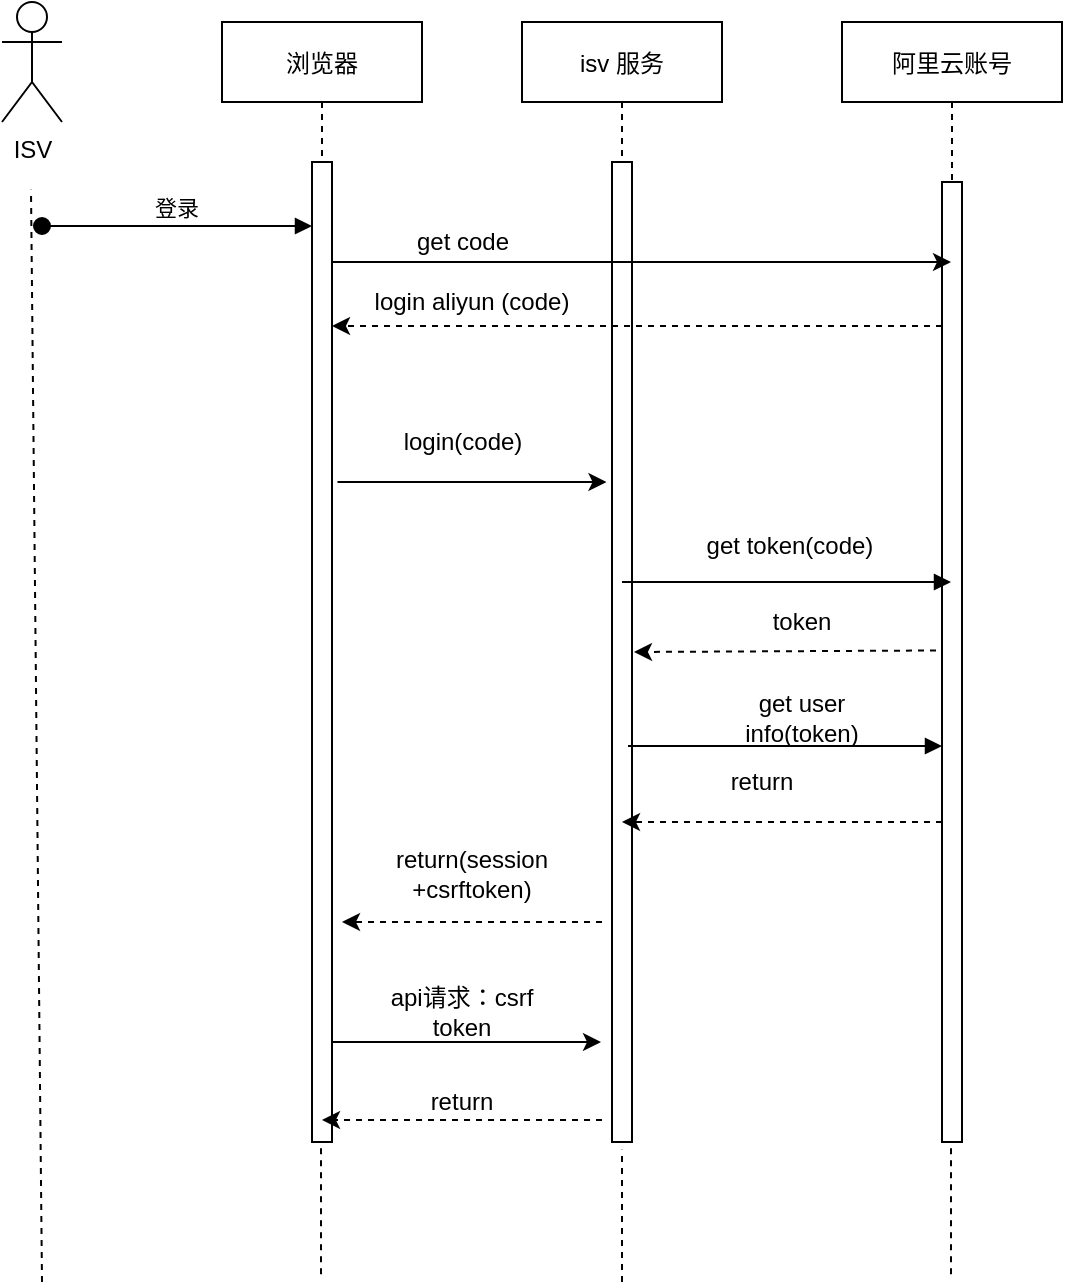 <mxfile version="15.5.9" type="github">
  <diagram id="k1U1VK4MhbJmTxm8Y2gW" name="Page-1">
    <mxGraphModel dx="2125" dy="784" grid="1" gridSize="10" guides="1" tooltips="1" connect="1" arrows="1" fold="1" page="1" pageScale="1" pageWidth="827" pageHeight="1169" math="0" shadow="0">
      <root>
        <mxCell id="0" />
        <mxCell id="1" parent="0" />
        <mxCell id="b32HfCcWXPxncMqtOsbY-2" value="isv 服务" style="shape=umlLifeline;perimeter=lifelinePerimeter;container=1;collapsible=0;recursiveResize=0;rounded=0;shadow=0;strokeWidth=1;" vertex="1" parent="1">
          <mxGeometry x="230" y="90" width="100" height="560" as="geometry" />
        </mxCell>
        <mxCell id="b32HfCcWXPxncMqtOsbY-3" value="" style="points=[];perimeter=orthogonalPerimeter;rounded=0;shadow=0;strokeWidth=1;" vertex="1" parent="b32HfCcWXPxncMqtOsbY-2">
          <mxGeometry x="45" y="70" width="10" height="490" as="geometry" />
        </mxCell>
        <mxCell id="b32HfCcWXPxncMqtOsbY-4" value="阿里云账号" style="shape=umlLifeline;perimeter=lifelinePerimeter;container=1;collapsible=0;recursiveResize=0;rounded=0;shadow=0;strokeWidth=1;" vertex="1" parent="1">
          <mxGeometry x="390" y="90" width="110" height="560" as="geometry" />
        </mxCell>
        <mxCell id="b32HfCcWXPxncMqtOsbY-5" value="" style="points=[];perimeter=orthogonalPerimeter;rounded=0;shadow=0;strokeWidth=1;" vertex="1" parent="b32HfCcWXPxncMqtOsbY-4">
          <mxGeometry x="50" y="80" width="10" height="480" as="geometry" />
        </mxCell>
        <mxCell id="b32HfCcWXPxncMqtOsbY-7" value="ISV" style="shape=umlActor;verticalLabelPosition=bottom;verticalAlign=top;html=1;outlineConnect=0;" vertex="1" parent="1">
          <mxGeometry x="-30" y="80" width="30" height="60" as="geometry" />
        </mxCell>
        <mxCell id="b32HfCcWXPxncMqtOsbY-15" value="get token(code)" style="text;html=1;strokeColor=none;fillColor=none;align=center;verticalAlign=middle;whiteSpace=wrap;rounded=0;" vertex="1" parent="1">
          <mxGeometry x="314" y="342" width="100" height="20" as="geometry" />
        </mxCell>
        <mxCell id="b32HfCcWXPxncMqtOsbY-16" value="" style="verticalAlign=bottom;endArrow=block;shadow=0;strokeWidth=1;" edge="1" parent="1">
          <mxGeometry x="0.552" y="23" relative="1" as="geometry">
            <mxPoint x="283" y="452" as="sourcePoint" />
            <mxPoint x="440" y="452" as="targetPoint" />
            <mxPoint as="offset" />
          </mxGeometry>
        </mxCell>
        <mxCell id="b32HfCcWXPxncMqtOsbY-17" value="" style="endArrow=classic;html=1;dashed=1;" edge="1" parent="1">
          <mxGeometry width="50" height="50" relative="1" as="geometry">
            <mxPoint x="440" y="490" as="sourcePoint" />
            <mxPoint x="280" y="490" as="targetPoint" />
          </mxGeometry>
        </mxCell>
        <mxCell id="b32HfCcWXPxncMqtOsbY-18" value="get user info(token)" style="text;html=1;strokeColor=none;fillColor=none;align=center;verticalAlign=middle;whiteSpace=wrap;rounded=0;" vertex="1" parent="1">
          <mxGeometry x="320" y="428" width="100" height="20" as="geometry" />
        </mxCell>
        <mxCell id="b32HfCcWXPxncMqtOsbY-19" value="api请求：csrf token" style="text;html=1;strokeColor=none;fillColor=none;align=center;verticalAlign=middle;whiteSpace=wrap;rounded=0;" vertex="1" parent="1">
          <mxGeometry x="150" y="575" width="100" height="20" as="geometry" />
        </mxCell>
        <mxCell id="b32HfCcWXPxncMqtOsbY-20" value="" style="endArrow=none;dashed=1;html=1;entryX=0.5;entryY=1.008;entryDx=0;entryDy=0;entryPerimeter=0;" edge="1" parent="1" target="b32HfCcWXPxncMqtOsbY-3">
          <mxGeometry width="50" height="50" relative="1" as="geometry">
            <mxPoint x="280" y="720" as="sourcePoint" />
            <mxPoint x="200" y="630" as="targetPoint" />
          </mxGeometry>
        </mxCell>
        <mxCell id="b32HfCcWXPxncMqtOsbY-21" value="" style="endArrow=none;dashed=1;html=1;entryX=0.5;entryY=1.008;entryDx=0;entryDy=0;entryPerimeter=0;" edge="1" parent="1">
          <mxGeometry width="50" height="50" relative="1" as="geometry">
            <mxPoint x="444.5" y="716.08" as="sourcePoint" />
            <mxPoint x="444.5" y="650" as="targetPoint" />
          </mxGeometry>
        </mxCell>
        <mxCell id="b32HfCcWXPxncMqtOsbY-23" value="" style="endArrow=none;dashed=1;html=1;entryX=0.5;entryY=1.008;entryDx=0;entryDy=0;entryPerimeter=0;" edge="1" parent="1">
          <mxGeometry width="50" height="50" relative="1" as="geometry">
            <mxPoint x="-10" y="720" as="sourcePoint" />
            <mxPoint x="-15.5" y="173.92" as="targetPoint" />
          </mxGeometry>
        </mxCell>
        <mxCell id="b32HfCcWXPxncMqtOsbY-24" value="浏览器" style="shape=umlLifeline;perimeter=lifelinePerimeter;container=1;collapsible=0;recursiveResize=0;rounded=0;shadow=0;strokeWidth=1;" vertex="1" parent="1">
          <mxGeometry x="80" y="90" width="100" height="560" as="geometry" />
        </mxCell>
        <mxCell id="b32HfCcWXPxncMqtOsbY-25" value="" style="points=[];perimeter=orthogonalPerimeter;rounded=0;shadow=0;strokeWidth=1;" vertex="1" parent="b32HfCcWXPxncMqtOsbY-24">
          <mxGeometry x="45" y="70" width="10" height="490" as="geometry" />
        </mxCell>
        <mxCell id="b32HfCcWXPxncMqtOsbY-26" value="登录" style="verticalAlign=bottom;startArrow=oval;endArrow=block;startSize=8;shadow=0;strokeWidth=1;" edge="1" parent="b32HfCcWXPxncMqtOsbY-24">
          <mxGeometry relative="1" as="geometry">
            <mxPoint x="-90" y="102" as="sourcePoint" />
            <mxPoint x="45" y="102" as="targetPoint" />
          </mxGeometry>
        </mxCell>
        <mxCell id="b32HfCcWXPxncMqtOsbY-27" value="" style="endArrow=classic;html=1;" edge="1" parent="b32HfCcWXPxncMqtOsbY-24" target="b32HfCcWXPxncMqtOsbY-4">
          <mxGeometry width="50" height="50" relative="1" as="geometry">
            <mxPoint x="55.5" y="120" as="sourcePoint" />
            <mxPoint x="190" y="120" as="targetPoint" />
          </mxGeometry>
        </mxCell>
        <mxCell id="b32HfCcWXPxncMqtOsbY-50" value="" style="endArrow=classic;html=1;" edge="1" parent="b32HfCcWXPxncMqtOsbY-24">
          <mxGeometry width="50" height="50" relative="1" as="geometry">
            <mxPoint x="55" y="510" as="sourcePoint" />
            <mxPoint x="189.5" y="510" as="targetPoint" />
          </mxGeometry>
        </mxCell>
        <mxCell id="b32HfCcWXPxncMqtOsbY-31" value="" style="endArrow=classic;html=1;dashed=1;" edge="1" parent="1">
          <mxGeometry width="50" height="50" relative="1" as="geometry">
            <mxPoint x="270" y="540" as="sourcePoint" />
            <mxPoint x="140" y="540" as="targetPoint" />
          </mxGeometry>
        </mxCell>
        <mxCell id="b32HfCcWXPxncMqtOsbY-32" value="return(session&lt;br&gt;+csrftoken)" style="text;html=1;strokeColor=none;fillColor=none;align=center;verticalAlign=middle;whiteSpace=wrap;rounded=0;" vertex="1" parent="1">
          <mxGeometry x="155" y="506" width="100" height="20" as="geometry" />
        </mxCell>
        <mxCell id="b32HfCcWXPxncMqtOsbY-33" value="" style="endArrow=none;dashed=1;html=1;entryX=0.5;entryY=1.008;entryDx=0;entryDy=0;entryPerimeter=0;" edge="1" parent="1">
          <mxGeometry width="50" height="50" relative="1" as="geometry">
            <mxPoint x="129.5" y="716.08" as="sourcePoint" />
            <mxPoint x="129.5" y="650" as="targetPoint" />
          </mxGeometry>
        </mxCell>
        <mxCell id="b32HfCcWXPxncMqtOsbY-35" value="" style="endArrow=classic;html=1;" edge="1" parent="1">
          <mxGeometry width="50" height="50" relative="1" as="geometry">
            <mxPoint x="137.75" y="320" as="sourcePoint" />
            <mxPoint x="272.25" y="320" as="targetPoint" />
          </mxGeometry>
        </mxCell>
        <mxCell id="b32HfCcWXPxncMqtOsbY-37" value="get code" style="text;html=1;align=center;verticalAlign=middle;resizable=0;points=[];autosize=1;strokeColor=none;fillColor=none;" vertex="1" parent="1">
          <mxGeometry x="170" y="190" width="60" height="20" as="geometry" />
        </mxCell>
        <mxCell id="b32HfCcWXPxncMqtOsbY-38" value="" style="endArrow=classic;html=1;dashed=1;exitX=0;exitY=0.15;exitDx=0;exitDy=0;exitPerimeter=0;" edge="1" parent="1" source="b32HfCcWXPxncMqtOsbY-5">
          <mxGeometry width="50" height="50" relative="1" as="geometry">
            <mxPoint x="265" y="242" as="sourcePoint" />
            <mxPoint x="135" y="242" as="targetPoint" />
          </mxGeometry>
        </mxCell>
        <mxCell id="b32HfCcWXPxncMqtOsbY-39" value="login aliyun (code)" style="text;html=1;strokeColor=none;fillColor=none;align=center;verticalAlign=middle;whiteSpace=wrap;rounded=0;" vertex="1" parent="1">
          <mxGeometry x="155" y="220" width="100" height="20" as="geometry" />
        </mxCell>
        <mxCell id="b32HfCcWXPxncMqtOsbY-43" value="login(code)" style="text;html=1;align=center;verticalAlign=middle;resizable=0;points=[];autosize=1;strokeColor=none;fillColor=none;" vertex="1" parent="1">
          <mxGeometry x="165" y="290" width="70" height="20" as="geometry" />
        </mxCell>
        <mxCell id="b32HfCcWXPxncMqtOsbY-14" value="" style="endArrow=classic;html=1;dashed=1;exitX=-0.3;exitY=0.488;exitDx=0;exitDy=0;exitPerimeter=0;" edge="1" parent="1" source="b32HfCcWXPxncMqtOsbY-5">
          <mxGeometry width="50" height="50" relative="1" as="geometry">
            <mxPoint x="426" y="405" as="sourcePoint" />
            <mxPoint x="286" y="405" as="targetPoint" />
          </mxGeometry>
        </mxCell>
        <mxCell id="b32HfCcWXPxncMqtOsbY-45" value="token" style="text;html=1;strokeColor=none;fillColor=none;align=center;verticalAlign=middle;whiteSpace=wrap;rounded=0;" vertex="1" parent="1">
          <mxGeometry x="320" y="380" width="100" height="20" as="geometry" />
        </mxCell>
        <mxCell id="b32HfCcWXPxncMqtOsbY-10" value="" style="verticalAlign=bottom;endArrow=block;shadow=0;strokeWidth=1;" edge="1" parent="1" source="b32HfCcWXPxncMqtOsbY-2" target="b32HfCcWXPxncMqtOsbY-4">
          <mxGeometry x="0.552" y="23" relative="1" as="geometry">
            <mxPoint x="290" y="404.5" as="sourcePoint" />
            <mxPoint x="600" y="404.5" as="targetPoint" />
            <mxPoint as="offset" />
          </mxGeometry>
        </mxCell>
        <mxCell id="b32HfCcWXPxncMqtOsbY-49" value="return" style="text;html=1;strokeColor=none;fillColor=none;align=center;verticalAlign=middle;whiteSpace=wrap;rounded=0;" vertex="1" parent="1">
          <mxGeometry x="300" y="460" width="100" height="20" as="geometry" />
        </mxCell>
        <mxCell id="b32HfCcWXPxncMqtOsbY-52" value="" style="endArrow=classic;html=1;dashed=1;" edge="1" parent="1">
          <mxGeometry width="50" height="50" relative="1" as="geometry">
            <mxPoint x="270" y="639" as="sourcePoint" />
            <mxPoint x="130" y="639" as="targetPoint" />
          </mxGeometry>
        </mxCell>
        <mxCell id="b32HfCcWXPxncMqtOsbY-53" value="return" style="text;html=1;strokeColor=none;fillColor=none;align=center;verticalAlign=middle;whiteSpace=wrap;rounded=0;" vertex="1" parent="1">
          <mxGeometry x="150" y="620" width="100" height="20" as="geometry" />
        </mxCell>
      </root>
    </mxGraphModel>
  </diagram>
</mxfile>
